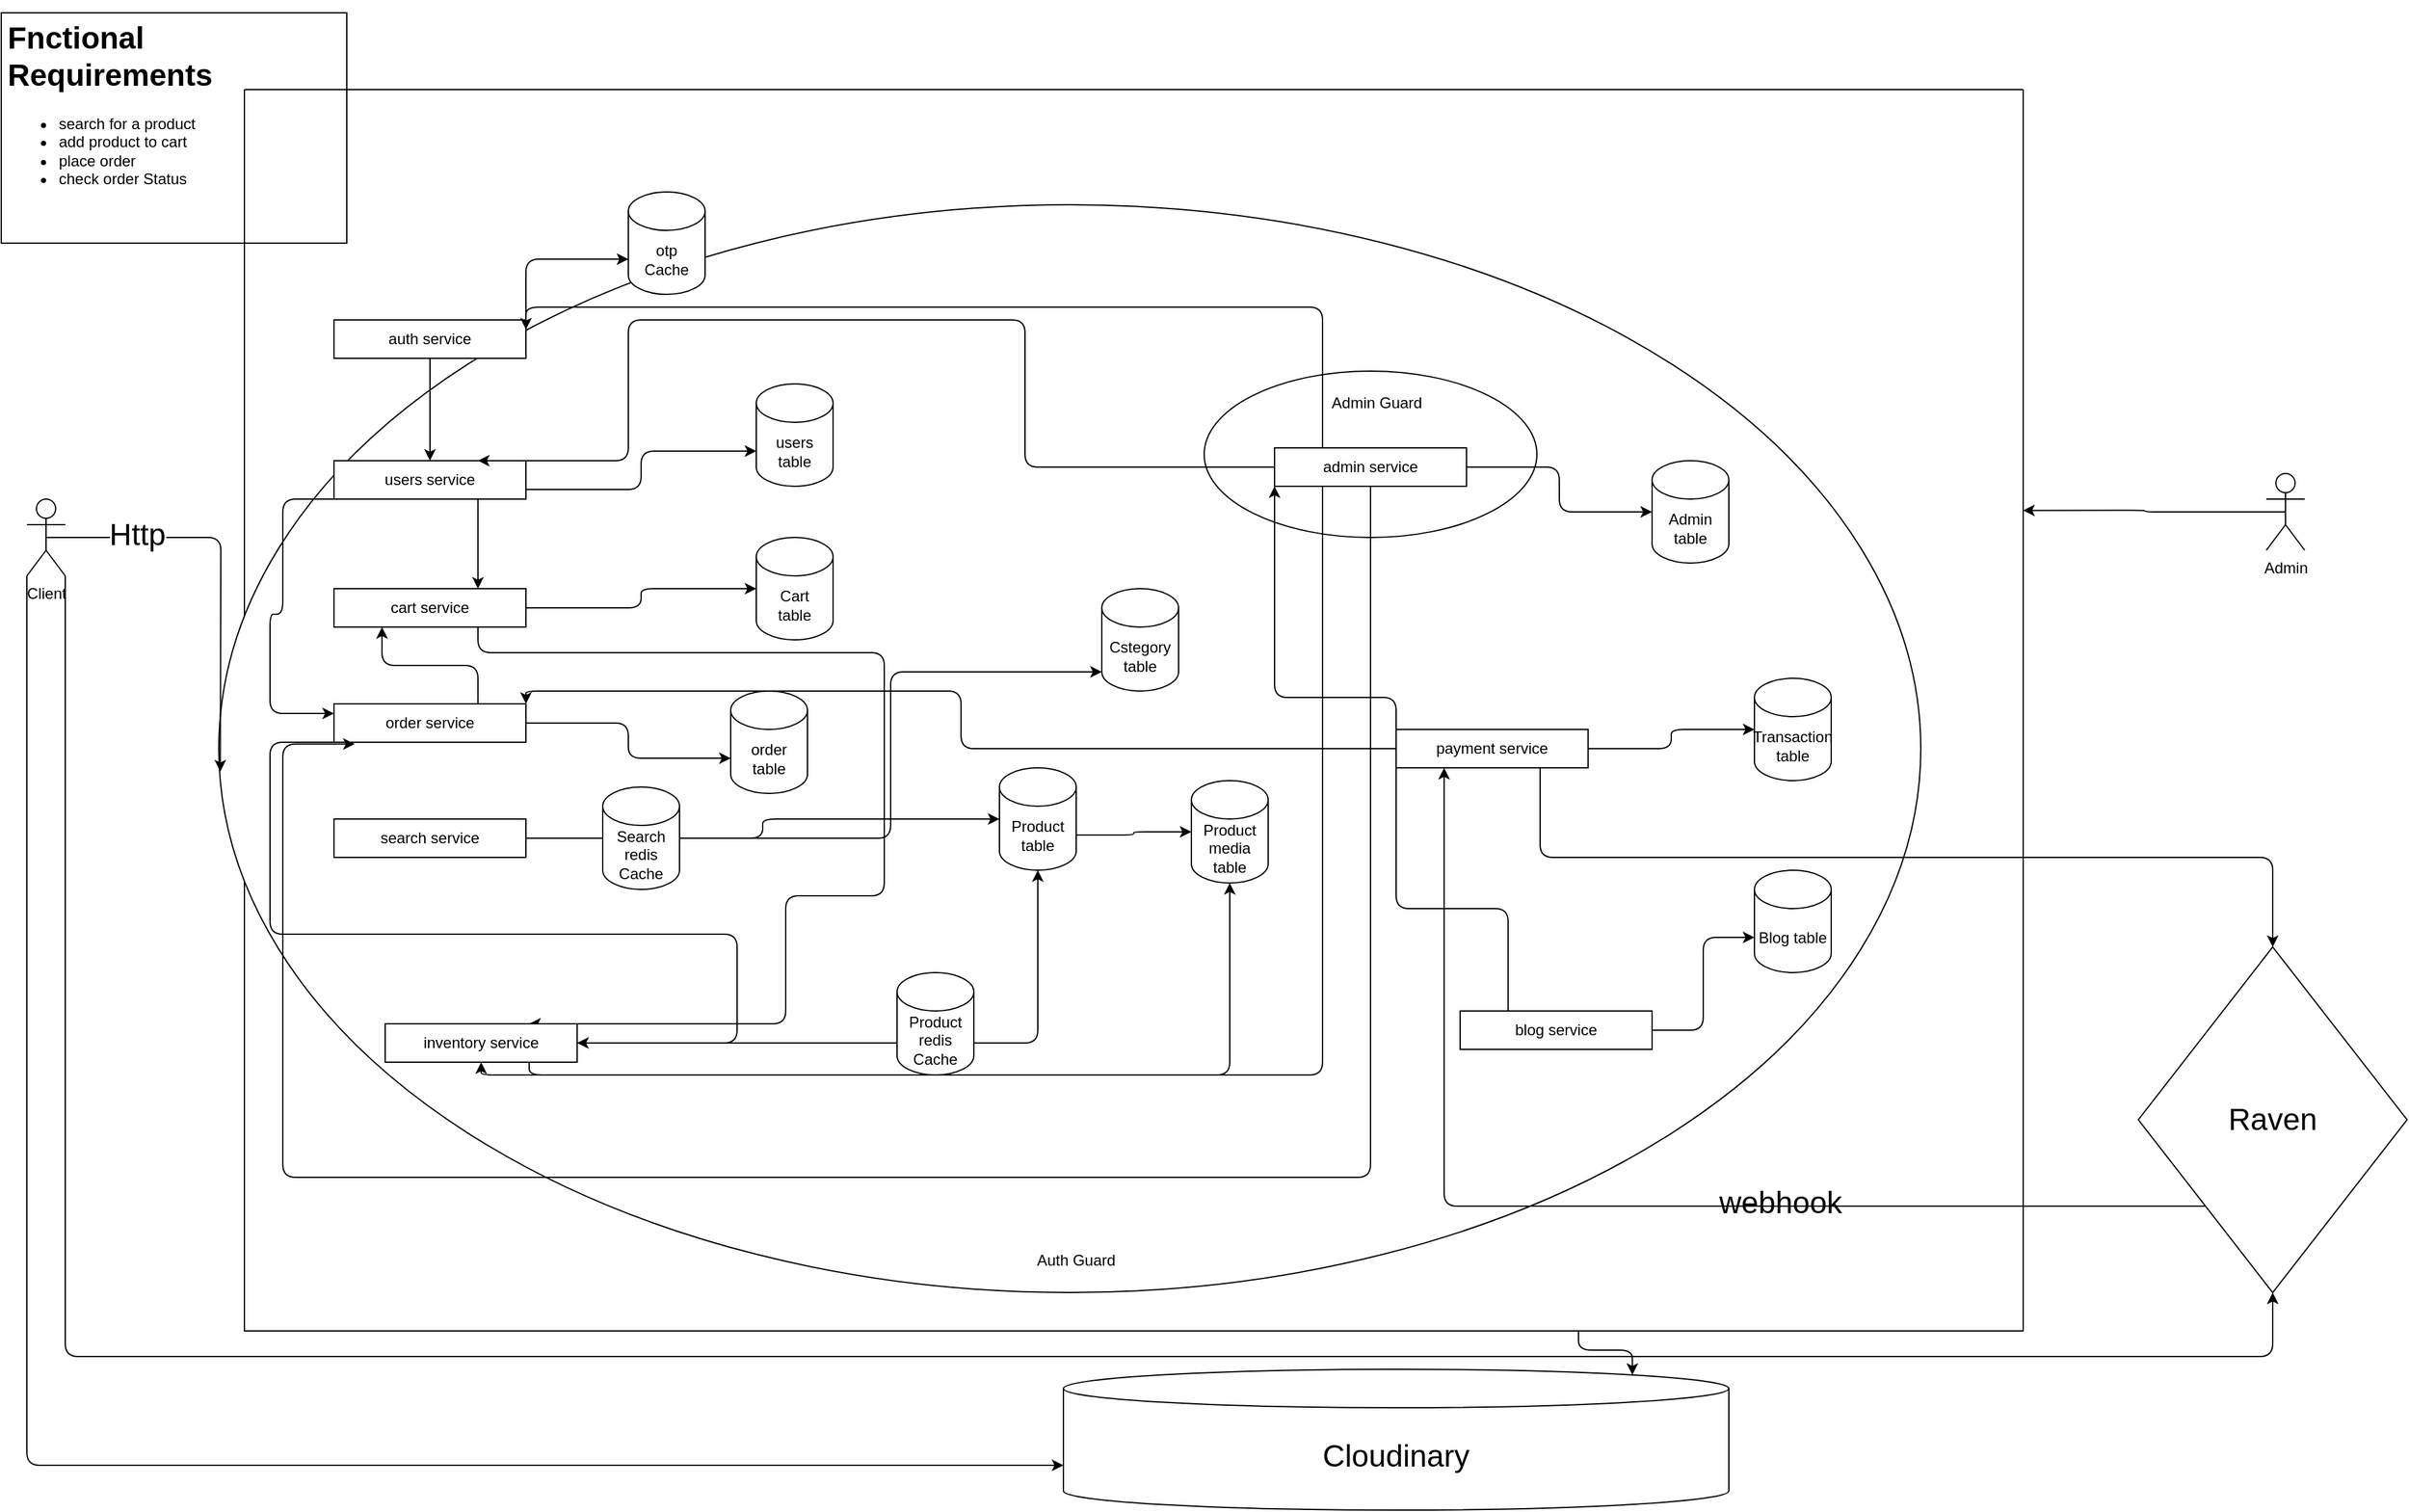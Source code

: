 <mxfile>
    <diagram id="zDhE4Xe6fjtE2XTX3_XT" name="SERVER-ARCHITECTURE">
        <mxGraphModel dx="354" dy="820" grid="1" gridSize="10" guides="1" tooltips="1" connect="1" arrows="1" fold="1" page="1" pageScale="1" pageWidth="1920" pageHeight="1200" math="0" shadow="0">
            <root>
                <mxCell id="0"/>
                <mxCell id="1" parent="0"/>
                <mxCell id="2NaOHyG4xaPGturMcbHV-3" style="edgeStyle=orthogonalEdgeStyle;html=1;exitX=0.75;exitY=1;exitDx=0;exitDy=0;entryX=0.855;entryY=0;entryDx=0;entryDy=4.35;entryPerimeter=0;fontSize=24;" parent="1" source="n5Z6GCW2si426lApyZtX-14" target="2NaOHyG4xaPGturMcbHV-1" edge="1">
                    <mxGeometry relative="1" as="geometry"/>
                </mxCell>
                <mxCell id="n5Z6GCW2si426lApyZtX-14" value="" style="swimlane;startSize=0;strokeColor=default;strokeWidth=1;" parent="1" vertex="1">
                    <mxGeometry x="200" y="70" width="1390" height="970" as="geometry"/>
                </mxCell>
                <mxCell id="n5Z6GCW2si426lApyZtX-13" value="" style="ellipse;whiteSpace=wrap;html=1;strokeColor=default;strokeWidth=1;" parent="n5Z6GCW2si426lApyZtX-14" vertex="1">
                    <mxGeometry x="-20" y="90" width="1330" height="850" as="geometry"/>
                </mxCell>
                <mxCell id="n5Z6GCW2si426lApyZtX-21" value="" style="group" parent="n5Z6GCW2si426lApyZtX-14" vertex="1" connectable="0">
                    <mxGeometry x="750" y="220" width="260" height="130" as="geometry"/>
                </mxCell>
                <mxCell id="n5Z6GCW2si426lApyZtX-12" value="" style="ellipse;whiteSpace=wrap;html=1;strokeColor=default;strokeWidth=1;" parent="n5Z6GCW2si426lApyZtX-21" vertex="1">
                    <mxGeometry width="260" height="130" as="geometry"/>
                </mxCell>
                <mxCell id="n5Z6GCW2si426lApyZtX-15" value="admin service" style="rounded=0;whiteSpace=wrap;html=1;strokeColor=default;strokeWidth=1;" parent="n5Z6GCW2si426lApyZtX-21" vertex="1">
                    <mxGeometry x="55" y="60" width="150" height="30" as="geometry"/>
                </mxCell>
                <mxCell id="n5Z6GCW2si426lApyZtX-18" value="Admin Guard" style="text;html=1;strokeColor=none;fillColor=none;align=center;verticalAlign=middle;whiteSpace=wrap;rounded=0;strokeWidth=1;" parent="n5Z6GCW2si426lApyZtX-21" vertex="1">
                    <mxGeometry x="90" y="10" width="90" height="30" as="geometry"/>
                </mxCell>
                <mxCell id="n5Z6GCW2si426lApyZtX-23" value="Auth Guard" style="text;html=1;strokeColor=none;fillColor=none;align=center;verticalAlign=middle;whiteSpace=wrap;rounded=0;strokeWidth=1;" parent="n5Z6GCW2si426lApyZtX-14" vertex="1">
                    <mxGeometry x="430" y="900" width="440" height="30" as="geometry"/>
                </mxCell>
                <mxCell id="n5Z6GCW2si426lApyZtX-25" value="Admin table" style="shape=cylinder3;whiteSpace=wrap;html=1;boundedLbl=1;backgroundOutline=1;size=15;strokeColor=default;strokeWidth=1;" parent="n5Z6GCW2si426lApyZtX-14" vertex="1">
                    <mxGeometry x="1100" y="290" width="60" height="80" as="geometry"/>
                </mxCell>
                <mxCell id="2NaOHyG4xaPGturMcbHV-4" style="edgeStyle=orthogonalEdgeStyle;html=1;exitX=1;exitY=0.5;exitDx=0;exitDy=0;entryX=0;entryY=0.5;entryDx=0;entryDy=0;entryPerimeter=0;fontSize=24;" parent="n5Z6GCW2si426lApyZtX-14" source="n5Z6GCW2si426lApyZtX-15" target="n5Z6GCW2si426lApyZtX-25" edge="1">
                    <mxGeometry relative="1" as="geometry"/>
                </mxCell>
                <mxCell id="2NaOHyG4xaPGturMcbHV-8" style="edgeStyle=orthogonalEdgeStyle;html=1;exitX=1;exitY=0.5;exitDx=0;exitDy=0;fontSize=24;" parent="n5Z6GCW2si426lApyZtX-14" source="2NaOHyG4xaPGturMcbHV-5" target="2NaOHyG4xaPGturMcbHV-7" edge="1">
                    <mxGeometry relative="1" as="geometry"/>
                </mxCell>
                <mxCell id="2NaOHyG4xaPGturMcbHV-5" value="payment service" style="rounded=0;whiteSpace=wrap;html=1;strokeColor=default;strokeWidth=1;" parent="n5Z6GCW2si426lApyZtX-14" vertex="1">
                    <mxGeometry x="900" y="500" width="150" height="30" as="geometry"/>
                </mxCell>
                <mxCell id="2NaOHyG4xaPGturMcbHV-7" value="Transaction table" style="shape=cylinder3;whiteSpace=wrap;html=1;boundedLbl=1;backgroundOutline=1;size=15;strokeColor=default;strokeWidth=1;" parent="n5Z6GCW2si426lApyZtX-14" vertex="1">
                    <mxGeometry x="1180" y="460" width="60" height="80" as="geometry"/>
                </mxCell>
                <mxCell id="2NaOHyG4xaPGturMcbHV-13" value="webhook" style="text;html=1;align=center;verticalAlign=middle;resizable=0;points=[];autosize=1;strokeColor=none;fillColor=none;fontSize=24;strokeWidth=1;" parent="n5Z6GCW2si426lApyZtX-14" vertex="1">
                    <mxGeometry x="1140" y="850" width="120" height="40" as="geometry"/>
                </mxCell>
                <mxCell id="tB8Hmze4Lxqi82XClHvX-1" value="Product media table" style="shape=cylinder3;whiteSpace=wrap;html=1;boundedLbl=1;backgroundOutline=1;size=15;strokeColor=default;strokeWidth=1;" parent="n5Z6GCW2si426lApyZtX-14" vertex="1">
                    <mxGeometry x="740" y="540" width="60" height="80" as="geometry"/>
                </mxCell>
                <mxCell id="N7rUhKqNl-zuRs4ZJlps-4" style="edgeStyle=orthogonalEdgeStyle;html=1;exitX=1;exitY=0.5;exitDx=0;exitDy=0;entryX=0;entryY=0;entryDx=0;entryDy=52.5;entryPerimeter=0;fontSize=24;" parent="n5Z6GCW2si426lApyZtX-14" source="N7rUhKqNl-zuRs4ZJlps-1" target="N7rUhKqNl-zuRs4ZJlps-3" edge="1">
                    <mxGeometry relative="1" as="geometry"/>
                </mxCell>
                <mxCell id="N7rUhKqNl-zuRs4ZJlps-5" style="edgeStyle=orthogonalEdgeStyle;html=1;exitX=0.25;exitY=0;exitDx=0;exitDy=0;entryX=0;entryY=1;entryDx=0;entryDy=0;fontSize=24;" parent="n5Z6GCW2si426lApyZtX-14" source="N7rUhKqNl-zuRs4ZJlps-1" target="n5Z6GCW2si426lApyZtX-15" edge="1">
                    <mxGeometry relative="1" as="geometry">
                        <Array as="points">
                            <mxPoint x="900" y="640"/>
                            <mxPoint x="900" y="475"/>
                            <mxPoint x="805" y="475"/>
                        </Array>
                    </mxGeometry>
                </mxCell>
                <mxCell id="N7rUhKqNl-zuRs4ZJlps-1" value="blog service" style="rounded=0;whiteSpace=wrap;html=1;strokeColor=default;strokeWidth=1;" parent="n5Z6GCW2si426lApyZtX-14" vertex="1">
                    <mxGeometry x="950" y="720" width="150" height="30" as="geometry"/>
                </mxCell>
                <mxCell id="N7rUhKqNl-zuRs4ZJlps-3" value="Blog table" style="shape=cylinder3;whiteSpace=wrap;html=1;boundedLbl=1;backgroundOutline=1;size=15;strokeColor=default;strokeWidth=1;" parent="n5Z6GCW2si426lApyZtX-14" vertex="1">
                    <mxGeometry x="1180" y="610" width="60" height="80" as="geometry"/>
                </mxCell>
                <mxCell id="MTuYySaoUUEbI9uCBDCs-11" value="&lt;h1&gt;Fnctional Requirements&lt;/h1&gt;&lt;div&gt;&lt;ul&gt;&lt;li&gt;search for a product&lt;/li&gt;&lt;li&gt;add product to cart&lt;/li&gt;&lt;li&gt;place order&lt;/li&gt;&lt;li&gt;check order Status&lt;/li&gt;&lt;/ul&gt;&lt;/div&gt;" style="text;html=1;strokeColor=default;fillColor=none;spacing=5;spacingTop=-20;whiteSpace=wrap;overflow=hidden;rounded=0;strokeWidth=1;" parent="1" vertex="1">
                    <mxGeometry x="10" y="10" width="270" height="180" as="geometry"/>
                </mxCell>
                <mxCell id="XB7kCRzpM94ZgFK-Kja2-6" style="edgeStyle=orthogonalEdgeStyle;html=1;exitX=1;exitY=0.75;exitDx=0;exitDy=0;entryX=0;entryY=0;entryDx=0;entryDy=52.5;entryPerimeter=0;" parent="1" source="XB7kCRzpM94ZgFK-Kja2-2" target="XB7kCRzpM94ZgFK-Kja2-5" edge="1">
                    <mxGeometry relative="1" as="geometry"/>
                </mxCell>
                <mxCell id="n5Z6GCW2si426lApyZtX-9" style="edgeStyle=orthogonalEdgeStyle;html=1;exitX=0.75;exitY=1;exitDx=0;exitDy=0;entryX=0.75;entryY=0;entryDx=0;entryDy=0;" parent="1" source="XB7kCRzpM94ZgFK-Kja2-2" target="XB7kCRzpM94ZgFK-Kja2-7" edge="1">
                    <mxGeometry relative="1" as="geometry"/>
                </mxCell>
                <mxCell id="n5Z6GCW2si426lApyZtX-11" style="edgeStyle=orthogonalEdgeStyle;html=1;exitX=0;exitY=1;exitDx=0;exitDy=0;entryX=0;entryY=0.25;entryDx=0;entryDy=0;" parent="1" source="XB7kCRzpM94ZgFK-Kja2-2" target="XB7kCRzpM94ZgFK-Kja2-8" edge="1">
                    <mxGeometry relative="1" as="geometry">
                        <Array as="points">
                            <mxPoint x="230" y="390"/>
                            <mxPoint x="230" y="480"/>
                            <mxPoint x="220" y="480"/>
                            <mxPoint x="220" y="557"/>
                        </Array>
                    </mxGeometry>
                </mxCell>
                <mxCell id="XB7kCRzpM94ZgFK-Kja2-2" value="users service" style="rounded=0;whiteSpace=wrap;html=1;strokeColor=default;strokeWidth=1;" parent="1" vertex="1">
                    <mxGeometry x="270" y="360" width="150" height="30" as="geometry"/>
                </mxCell>
                <mxCell id="XB7kCRzpM94ZgFK-Kja2-5" value="users table" style="shape=cylinder3;whiteSpace=wrap;html=1;boundedLbl=1;backgroundOutline=1;size=15;strokeColor=default;strokeWidth=1;" parent="1" vertex="1">
                    <mxGeometry x="600" y="300" width="60" height="80" as="geometry"/>
                </mxCell>
                <mxCell id="XB7kCRzpM94ZgFK-Kja2-14" style="edgeStyle=orthogonalEdgeStyle;html=1;exitX=1;exitY=0.5;exitDx=0;exitDy=0;entryX=0;entryY=0.5;entryDx=0;entryDy=0;entryPerimeter=0;" parent="1" source="XB7kCRzpM94ZgFK-Kja2-7" target="XB7kCRzpM94ZgFK-Kja2-11" edge="1">
                    <mxGeometry relative="1" as="geometry"/>
                </mxCell>
                <mxCell id="XB7kCRzpM94ZgFK-Kja2-16" style="edgeStyle=orthogonalEdgeStyle;html=1;exitX=0.75;exitY=1;exitDx=0;exitDy=0;entryX=0.75;entryY=0;entryDx=0;entryDy=0;" parent="1" source="XB7kCRzpM94ZgFK-Kja2-7" target="XB7kCRzpM94ZgFK-Kja2-9" edge="1">
                    <mxGeometry relative="1" as="geometry">
                        <Array as="points">
                            <mxPoint x="383" y="510"/>
                            <mxPoint x="700" y="510"/>
                            <mxPoint x="700" y="700"/>
                            <mxPoint x="623" y="700"/>
                        </Array>
                    </mxGeometry>
                </mxCell>
                <mxCell id="XB7kCRzpM94ZgFK-Kja2-7" value="cart service" style="rounded=0;whiteSpace=wrap;html=1;strokeColor=default;strokeWidth=1;" parent="1" vertex="1">
                    <mxGeometry x="270" y="460" width="150" height="30" as="geometry"/>
                </mxCell>
                <mxCell id="XB7kCRzpM94ZgFK-Kja2-15" style="edgeStyle=orthogonalEdgeStyle;html=1;exitX=1;exitY=0.5;exitDx=0;exitDy=0;entryX=0;entryY=0;entryDx=0;entryDy=52.5;entryPerimeter=0;" parent="1" source="XB7kCRzpM94ZgFK-Kja2-8" target="XB7kCRzpM94ZgFK-Kja2-12" edge="1">
                    <mxGeometry relative="1" as="geometry"/>
                </mxCell>
                <mxCell id="uWovyJY46RlEmJugSQSJ-3" style="edgeStyle=orthogonalEdgeStyle;html=1;exitX=1;exitY=1;exitDx=0;exitDy=0;" parent="1" source="XB7kCRzpM94ZgFK-Kja2-8" target="XB7kCRzpM94ZgFK-Kja2-9" edge="1">
                    <mxGeometry relative="1" as="geometry">
                        <Array as="points">
                            <mxPoint x="220" y="580"/>
                            <mxPoint x="220" y="730"/>
                            <mxPoint x="585" y="730"/>
                        </Array>
                    </mxGeometry>
                </mxCell>
                <mxCell id="n5Z6GCW2si426lApyZtX-10" style="edgeStyle=orthogonalEdgeStyle;html=1;exitX=0.75;exitY=0;exitDx=0;exitDy=0;entryX=0.25;entryY=1;entryDx=0;entryDy=0;" parent="1" source="XB7kCRzpM94ZgFK-Kja2-8" target="XB7kCRzpM94ZgFK-Kja2-7" edge="1">
                    <mxGeometry relative="1" as="geometry"/>
                </mxCell>
                <mxCell id="XB7kCRzpM94ZgFK-Kja2-8" value="order service" style="rounded=0;whiteSpace=wrap;html=1;strokeColor=default;strokeWidth=1;" parent="1" vertex="1">
                    <mxGeometry x="270" y="550" width="150" height="30" as="geometry"/>
                </mxCell>
                <mxCell id="XB7kCRzpM94ZgFK-Kja2-19" style="edgeStyle=orthogonalEdgeStyle;html=1;exitX=1;exitY=0.5;exitDx=0;exitDy=0;entryX=0.5;entryY=1;entryDx=0;entryDy=0;entryPerimeter=0;" parent="1" source="XB7kCRzpM94ZgFK-Kja2-9" target="XB7kCRzpM94ZgFK-Kja2-17" edge="1">
                    <mxGeometry relative="1" as="geometry"/>
                </mxCell>
                <mxCell id="tB8Hmze4Lxqi82XClHvX-4" style="edgeStyle=orthogonalEdgeStyle;html=1;exitX=0.75;exitY=1;exitDx=0;exitDy=0;fontSize=24;" parent="1" source="XB7kCRzpM94ZgFK-Kja2-9" target="tB8Hmze4Lxqi82XClHvX-1" edge="1">
                    <mxGeometry relative="1" as="geometry"/>
                </mxCell>
                <mxCell id="XB7kCRzpM94ZgFK-Kja2-9" value="inventory service" style="rounded=0;whiteSpace=wrap;html=1;strokeColor=default;strokeWidth=1;" parent="1" vertex="1">
                    <mxGeometry x="310" y="800" width="150" height="30" as="geometry"/>
                </mxCell>
                <mxCell id="XB7kCRzpM94ZgFK-Kja2-18" style="edgeStyle=orthogonalEdgeStyle;html=1;exitX=1;exitY=0.5;exitDx=0;exitDy=0;entryX=0;entryY=0.5;entryDx=0;entryDy=0;entryPerimeter=0;" parent="1" source="XB7kCRzpM94ZgFK-Kja2-10" target="XB7kCRzpM94ZgFK-Kja2-17" edge="1">
                    <mxGeometry relative="1" as="geometry"/>
                </mxCell>
                <mxCell id="XB7kCRzpM94ZgFK-Kja2-10" value="search service" style="rounded=0;whiteSpace=wrap;html=1;strokeColor=default;strokeWidth=1;" parent="1" vertex="1">
                    <mxGeometry x="270" y="640" width="150" height="30" as="geometry"/>
                </mxCell>
                <mxCell id="XB7kCRzpM94ZgFK-Kja2-11" value="Cart &lt;br&gt;table" style="shape=cylinder3;whiteSpace=wrap;html=1;boundedLbl=1;backgroundOutline=1;size=15;strokeColor=default;strokeWidth=1;" parent="1" vertex="1">
                    <mxGeometry x="600" y="420" width="60" height="80" as="geometry"/>
                </mxCell>
                <mxCell id="XB7kCRzpM94ZgFK-Kja2-12" value="order &lt;br&gt;table" style="shape=cylinder3;whiteSpace=wrap;html=1;boundedLbl=1;backgroundOutline=1;size=15;strokeColor=default;strokeWidth=1;" parent="1" vertex="1">
                    <mxGeometry x="580" y="540" width="60" height="80" as="geometry"/>
                </mxCell>
                <mxCell id="tB8Hmze4Lxqi82XClHvX-3" style="edgeStyle=orthogonalEdgeStyle;html=1;exitX=1;exitY=0;exitDx=0;exitDy=52.5;exitPerimeter=0;fontSize=24;" parent="1" source="XB7kCRzpM94ZgFK-Kja2-17" target="tB8Hmze4Lxqi82XClHvX-1" edge="1">
                    <mxGeometry relative="1" as="geometry"/>
                </mxCell>
                <mxCell id="XB7kCRzpM94ZgFK-Kja2-17" value="Product table" style="shape=cylinder3;whiteSpace=wrap;html=1;boundedLbl=1;backgroundOutline=1;size=15;strokeColor=default;strokeWidth=1;" parent="1" vertex="1">
                    <mxGeometry x="790" y="600" width="60" height="80" as="geometry"/>
                </mxCell>
                <mxCell id="XB7kCRzpM94ZgFK-Kja2-20" value="Product redis Cache" style="shape=cylinder3;whiteSpace=wrap;html=1;boundedLbl=1;backgroundOutline=1;size=15;strokeColor=default;strokeWidth=1;" parent="1" vertex="1">
                    <mxGeometry x="710" y="760" width="60" height="80" as="geometry"/>
                </mxCell>
                <mxCell id="XB7kCRzpM94ZgFK-Kja2-22" style="edgeStyle=orthogonalEdgeStyle;html=1;exitX=0.5;exitY=1;exitDx=0;exitDy=0;entryX=0.5;entryY=0;entryDx=0;entryDy=0;" parent="1" source="XB7kCRzpM94ZgFK-Kja2-21" target="XB7kCRzpM94ZgFK-Kja2-2" edge="1">
                    <mxGeometry relative="1" as="geometry"/>
                </mxCell>
                <mxCell id="uWovyJY46RlEmJugSQSJ-5" style="edgeStyle=orthogonalEdgeStyle;html=1;exitX=1;exitY=0;exitDx=0;exitDy=0;entryX=0;entryY=0;entryDx=0;entryDy=52.5;entryPerimeter=0;" parent="1" source="XB7kCRzpM94ZgFK-Kja2-21" target="uWovyJY46RlEmJugSQSJ-4" edge="1">
                    <mxGeometry relative="1" as="geometry"/>
                </mxCell>
                <mxCell id="XB7kCRzpM94ZgFK-Kja2-21" value="auth service" style="rounded=0;whiteSpace=wrap;html=1;strokeColor=default;strokeWidth=1;" parent="1" vertex="1">
                    <mxGeometry x="270" y="250" width="150" height="30" as="geometry"/>
                </mxCell>
                <mxCell id="n5Z6GCW2si426lApyZtX-8" style="edgeStyle=orthogonalEdgeStyle;html=1;exitX=1;exitY=0.5;exitDx=0;exitDy=0;exitPerimeter=0;entryX=0;entryY=1;entryDx=0;entryDy=-15;entryPerimeter=0;" parent="1" source="mVeNfJGXjzSZOwDNEuAf-1" target="n5Z6GCW2si426lApyZtX-3" edge="1">
                    <mxGeometry relative="1" as="geometry"/>
                </mxCell>
                <mxCell id="mVeNfJGXjzSZOwDNEuAf-1" value="Search redis Cache" style="shape=cylinder3;whiteSpace=wrap;html=1;boundedLbl=1;backgroundOutline=1;size=15;strokeColor=default;strokeWidth=1;" parent="1" vertex="1">
                    <mxGeometry x="480" y="615" width="60" height="80" as="geometry"/>
                </mxCell>
                <mxCell id="n5Z6GCW2si426lApyZtX-2" style="edgeStyle=orthogonalEdgeStyle;html=1;exitX=0.5;exitY=0.5;exitDx=0;exitDy=0;exitPerimeter=0;entryX=0.001;entryY=0.406;entryDx=0;entryDy=0;entryPerimeter=0;" parent="1" source="uWovyJY46RlEmJugSQSJ-1" edge="1">
                    <mxGeometry relative="1" as="geometry">
                        <mxPoint x="181.14" y="602.84" as="targetPoint"/>
                    </mxGeometry>
                </mxCell>
                <mxCell id="2NaOHyG4xaPGturMcbHV-15" value="Http" style="edgeLabel;html=1;align=center;verticalAlign=middle;resizable=0;points=[];fontSize=24;" parent="n5Z6GCW2si426lApyZtX-2" vertex="1" connectable="0">
                    <mxGeometry x="-0.563" y="2" relative="1" as="geometry">
                        <mxPoint x="1" as="offset"/>
                    </mxGeometry>
                </mxCell>
                <mxCell id="2NaOHyG4xaPGturMcbHV-2" style="edgeStyle=orthogonalEdgeStyle;html=1;exitX=0;exitY=1;exitDx=0;exitDy=0;exitPerimeter=0;entryX=0;entryY=0;entryDx=0;entryDy=75;entryPerimeter=0;fontSize=24;" parent="1" source="uWovyJY46RlEmJugSQSJ-1" target="2NaOHyG4xaPGturMcbHV-1" edge="1">
                    <mxGeometry relative="1" as="geometry"/>
                </mxCell>
                <mxCell id="2NaOHyG4xaPGturMcbHV-14" style="edgeStyle=orthogonalEdgeStyle;html=1;exitX=1;exitY=1;exitDx=0;exitDy=0;exitPerimeter=0;entryX=0.5;entryY=1;entryDx=0;entryDy=0;fontSize=24;" parent="1" source="uWovyJY46RlEmJugSQSJ-1" target="2NaOHyG4xaPGturMcbHV-10" edge="1">
                    <mxGeometry relative="1" as="geometry">
                        <Array as="points">
                            <mxPoint x="60" y="1060"/>
                            <mxPoint x="1785" y="1060"/>
                        </Array>
                    </mxGeometry>
                </mxCell>
                <mxCell id="uWovyJY46RlEmJugSQSJ-1" value="Client" style="shape=umlActor;verticalLabelPosition=bottom;verticalAlign=top;html=1;outlineConnect=0;strokeColor=default;strokeWidth=1;" parent="1" vertex="1">
                    <mxGeometry x="30" y="390" width="30" height="60" as="geometry"/>
                </mxCell>
                <mxCell id="uWovyJY46RlEmJugSQSJ-4" value="otp &lt;br&gt;Cache" style="shape=cylinder3;whiteSpace=wrap;html=1;boundedLbl=1;backgroundOutline=1;size=15;strokeColor=default;strokeWidth=1;" parent="1" vertex="1">
                    <mxGeometry x="500" y="150" width="60" height="80" as="geometry"/>
                </mxCell>
                <mxCell id="n5Z6GCW2si426lApyZtX-3" value="Cstegory table" style="shape=cylinder3;whiteSpace=wrap;html=1;boundedLbl=1;backgroundOutline=1;size=15;strokeColor=default;strokeWidth=1;" parent="1" vertex="1">
                    <mxGeometry x="870" y="460" width="60" height="80" as="geometry"/>
                </mxCell>
                <mxCell id="n5Z6GCW2si426lApyZtX-16" style="edgeStyle=orthogonalEdgeStyle;html=1;exitX=0;exitY=0.5;exitDx=0;exitDy=0;entryX=0.75;entryY=0;entryDx=0;entryDy=0;" parent="1" source="n5Z6GCW2si426lApyZtX-15" target="XB7kCRzpM94ZgFK-Kja2-2" edge="1">
                    <mxGeometry relative="1" as="geometry">
                        <Array as="points">
                            <mxPoint x="810" y="365"/>
                            <mxPoint x="810" y="250"/>
                            <mxPoint x="500" y="250"/>
                            <mxPoint x="500" y="360"/>
                        </Array>
                    </mxGeometry>
                </mxCell>
                <mxCell id="n5Z6GCW2si426lApyZtX-17" style="edgeStyle=orthogonalEdgeStyle;html=1;exitX=0.25;exitY=1;exitDx=0;exitDy=0;entryX=0.5;entryY=1;entryDx=0;entryDy=0;" parent="1" source="n5Z6GCW2si426lApyZtX-15" target="XB7kCRzpM94ZgFK-Kja2-9" edge="1">
                    <mxGeometry relative="1" as="geometry"/>
                </mxCell>
                <mxCell id="n5Z6GCW2si426lApyZtX-20" style="edgeStyle=orthogonalEdgeStyle;html=1;exitX=0.5;exitY=0.5;exitDx=0;exitDy=0;exitPerimeter=0;entryX=1;entryY=0.339;entryDx=0;entryDy=0;entryPerimeter=0;" parent="1" source="n5Z6GCW2si426lApyZtX-19" target="n5Z6GCW2si426lApyZtX-14" edge="1">
                    <mxGeometry relative="1" as="geometry"/>
                </mxCell>
                <mxCell id="n5Z6GCW2si426lApyZtX-19" value="Admin" style="shape=umlActor;verticalLabelPosition=bottom;verticalAlign=top;html=1;outlineConnect=0;strokeColor=default;strokeWidth=1;" parent="1" vertex="1">
                    <mxGeometry x="1780" y="370" width="30" height="60" as="geometry"/>
                </mxCell>
                <mxCell id="n5Z6GCW2si426lApyZtX-22" style="edgeStyle=orthogonalEdgeStyle;html=1;exitX=0.25;exitY=0;exitDx=0;exitDy=0;entryX=1;entryY=0.25;entryDx=0;entryDy=0;" parent="1" source="n5Z6GCW2si426lApyZtX-15" target="XB7kCRzpM94ZgFK-Kja2-21" edge="1">
                    <mxGeometry relative="1" as="geometry">
                        <Array as="points">
                            <mxPoint x="1043" y="240"/>
                            <mxPoint x="420" y="240"/>
                        </Array>
                    </mxGeometry>
                </mxCell>
                <mxCell id="n5Z6GCW2si426lApyZtX-28" style="edgeStyle=orthogonalEdgeStyle;html=1;exitX=0.5;exitY=1;exitDx=0;exitDy=0;entryX=0.108;entryY=1.046;entryDx=0;entryDy=0;entryPerimeter=0;" parent="1" source="n5Z6GCW2si426lApyZtX-15" target="XB7kCRzpM94ZgFK-Kja2-8" edge="1">
                    <mxGeometry relative="1" as="geometry">
                        <Array as="points">
                            <mxPoint x="1080" y="920"/>
                            <mxPoint x="230" y="920"/>
                            <mxPoint x="230" y="581"/>
                        </Array>
                    </mxGeometry>
                </mxCell>
                <mxCell id="2NaOHyG4xaPGturMcbHV-1" value="&lt;font style=&quot;font-size: 24px;&quot;&gt;Cloudinary&lt;/font&gt;" style="shape=cylinder3;whiteSpace=wrap;html=1;boundedLbl=1;backgroundOutline=1;size=15;strokeColor=default;strokeWidth=1;" parent="1" vertex="1">
                    <mxGeometry x="840" y="1070" width="520" height="110" as="geometry"/>
                </mxCell>
                <mxCell id="2NaOHyG4xaPGturMcbHV-9" style="edgeStyle=orthogonalEdgeStyle;html=1;exitX=0;exitY=0.5;exitDx=0;exitDy=0;entryX=1;entryY=0;entryDx=0;entryDy=0;fontSize=24;" parent="1" source="2NaOHyG4xaPGturMcbHV-5" target="XB7kCRzpM94ZgFK-Kja2-8" edge="1">
                    <mxGeometry relative="1" as="geometry"/>
                </mxCell>
                <mxCell id="2NaOHyG4xaPGturMcbHV-12" style="edgeStyle=orthogonalEdgeStyle;html=1;exitX=0;exitY=1;exitDx=0;exitDy=0;entryX=0.25;entryY=1;entryDx=0;entryDy=0;fontSize=24;" parent="1" source="2NaOHyG4xaPGturMcbHV-10" target="2NaOHyG4xaPGturMcbHV-5" edge="1">
                    <mxGeometry relative="1" as="geometry"/>
                </mxCell>
                <mxCell id="2NaOHyG4xaPGturMcbHV-10" value="Raven" style="rhombus;whiteSpace=wrap;html=1;strokeColor=default;strokeWidth=1;fontSize=24;" parent="1" vertex="1">
                    <mxGeometry x="1680" y="740" width="210" height="270" as="geometry"/>
                </mxCell>
                <mxCell id="2NaOHyG4xaPGturMcbHV-11" style="edgeStyle=orthogonalEdgeStyle;html=1;exitX=0.75;exitY=1;exitDx=0;exitDy=0;fontSize=24;" parent="1" source="2NaOHyG4xaPGturMcbHV-5" target="2NaOHyG4xaPGturMcbHV-10" edge="1">
                    <mxGeometry relative="1" as="geometry"/>
                </mxCell>
            </root>
        </mxGraphModel>
    </diagram>
    <diagram id="uC-H8Rz72wUWe5CttWwT" name="DB-ARCHITECTURE">
        <mxGraphModel dx="416" dy="965" grid="1" gridSize="10" guides="1" tooltips="1" connect="1" arrows="1" fold="1" page="1" pageScale="1" pageWidth="1600" pageHeight="900" math="0" shadow="0">
            <root>
                <mxCell id="0"/>
                <mxCell id="1" parent="0"/>
                <mxCell id="Oh2e18s1E1wJBl-dXE2C-79" style="edgeStyle=none;html=1;exitX=1;exitY=0.5;exitDx=0;exitDy=0;entryX=0.077;entryY=1.1;entryDx=0;entryDy=0;entryPerimeter=0;startArrow=blockThin;startFill=1;" parent="1" source="6" target="Oh2e18s1E1wJBl-dXE2C-69" edge="1">
                    <mxGeometry relative="1" as="geometry"/>
                </mxCell>
                <mxCell id="6" value="Customer" style="swimlane;whiteSpace=wrap;html=1;" parent="1" vertex="1">
                    <mxGeometry x="40" y="20" width="220" height="280" as="geometry"/>
                </mxCell>
                <mxCell id="8" value="password" style="text;html=1;align=center;verticalAlign=middle;resizable=0;points=[];autosize=1;strokeColor=none;fillColor=none;" parent="6" vertex="1">
                    <mxGeometry x="13" y="82" width="70" height="30" as="geometry"/>
                </mxCell>
                <mxCell id="7" value="email" style="text;html=1;align=center;verticalAlign=middle;resizable=0;points=[];autosize=1;strokeColor=none;fillColor=none;" parent="6" vertex="1">
                    <mxGeometry x="12" y="45" width="50" height="30" as="geometry"/>
                </mxCell>
                <mxCell id="xi6H6-T2mlmUW2kWonAm-69" value="phoneNumber" style="text;html=1;align=center;verticalAlign=middle;resizable=0;points=[];autosize=1;strokeColor=none;fillColor=none;" parent="6" vertex="1">
                    <mxGeometry x="130" y="40" width="100" height="30" as="geometry"/>
                </mxCell>
                <mxCell id="9" value="firstName" style="text;html=1;align=center;verticalAlign=middle;resizable=0;points=[];autosize=1;strokeColor=none;fillColor=none;" parent="1" vertex="1">
                    <mxGeometry x="51" y="130" width="70" height="30" as="geometry"/>
                </mxCell>
                <mxCell id="10" value="lastName" style="text;html=1;align=center;verticalAlign=middle;resizable=0;points=[];autosize=1;strokeColor=none;fillColor=none;" parent="1" vertex="1">
                    <mxGeometry x="50" y="166" width="70" height="30" as="geometry"/>
                </mxCell>
                <mxCell id="11" value="orders" style="text;html=1;align=center;verticalAlign=middle;resizable=0;points=[];autosize=1;strokeColor=none;fillColor=none;" parent="1" vertex="1">
                    <mxGeometry x="48" y="198" width="60" height="30" as="geometry"/>
                </mxCell>
                <mxCell id="13" value="createdAt" style="text;html=1;align=center;verticalAlign=middle;resizable=0;points=[];autosize=1;strokeColor=none;fillColor=none;" parent="1" vertex="1">
                    <mxGeometry x="51" y="227" width="70" height="30" as="geometry"/>
                </mxCell>
                <mxCell id="14" value="updatedAt" style="text;html=1;align=center;verticalAlign=middle;resizable=0;points=[];autosize=1;strokeColor=none;fillColor=none;" parent="1" vertex="1">
                    <mxGeometry x="48" y="255" width="80" height="30" as="geometry"/>
                </mxCell>
                <mxCell id="16" value="id" style="text;html=1;align=center;verticalAlign=middle;resizable=0;points=[];autosize=1;strokeColor=none;fillColor=none;" parent="1" vertex="1">
                    <mxGeometry x="57" y="45" width="30" height="30" as="geometry"/>
                </mxCell>
                <mxCell id="40" value="role" style="text;html=1;align=center;verticalAlign=middle;resizable=0;points=[];autosize=1;strokeColor=none;fillColor=none;" parent="1" vertex="1">
                    <mxGeometry x="54" y="82" width="40" height="30" as="geometry"/>
                </mxCell>
                <mxCell id="pufAP5EOaPbRUr3e95Tp-69" style="edgeStyle=none;html=1;exitX=0;exitY=0.5;exitDx=0;exitDy=0;entryX=1;entryY=0.5;entryDx=0;entryDy=0;startArrow=block;startFill=1;" parent="1" source="54" target="12" edge="1">
                    <mxGeometry relative="1" as="geometry"/>
                </mxCell>
                <mxCell id="55" value="" style="group" parent="1" vertex="1" connectable="0">
                    <mxGeometry x="890" y="590" width="200" height="220" as="geometry"/>
                </mxCell>
                <mxCell id="47" value="Blogs" style="swimlane;whiteSpace=wrap;html=1;" parent="55" vertex="1">
                    <mxGeometry width="200" height="220" as="geometry"/>
                </mxCell>
                <mxCell id="49" value="title" style="text;html=1;align=center;verticalAlign=middle;resizable=0;points=[];autosize=1;strokeColor=none;fillColor=none;" parent="47" vertex="1">
                    <mxGeometry x="13" y="65" width="40" height="30" as="geometry"/>
                </mxCell>
                <mxCell id="50" value="description" style="text;html=1;align=center;verticalAlign=middle;resizable=0;points=[];autosize=1;strokeColor=none;fillColor=none;" parent="47" vertex="1">
                    <mxGeometry x="13" y="95" width="80" height="30" as="geometry"/>
                </mxCell>
                <mxCell id="pufAP5EOaPbRUr3e95Tp-78" value="admin_id" style="text;html=1;align=center;verticalAlign=middle;resizable=0;points=[];autosize=1;strokeColor=none;fillColor=none;" parent="47" vertex="1">
                    <mxGeometry x="14" y="180" width="70" height="30" as="geometry"/>
                </mxCell>
                <mxCell id="48" value="id" style="text;html=1;align=center;verticalAlign=middle;resizable=0;points=[];autosize=1;strokeColor=none;fillColor=none;" parent="55" vertex="1">
                    <mxGeometry x="15" y="35" width="30" height="30" as="geometry"/>
                </mxCell>
                <mxCell id="51" value="createdAt" style="text;html=1;align=center;verticalAlign=middle;resizable=0;points=[];autosize=1;strokeColor=none;fillColor=none;" parent="55" vertex="1">
                    <mxGeometry x="16" y="125" width="70" height="30" as="geometry"/>
                </mxCell>
                <mxCell id="52" value="updatedAt" style="text;html=1;align=center;verticalAlign=middle;resizable=0;points=[];autosize=1;strokeColor=none;fillColor=none;" parent="55" vertex="1">
                    <mxGeometry x="11" y="155" width="80" height="30" as="geometry"/>
                </mxCell>
                <mxCell id="62" value="" style="group" parent="1" vertex="1" connectable="0">
                    <mxGeometry x="1350" y="610" width="200" height="250" as="geometry"/>
                </mxCell>
                <mxCell id="36" value="admin" style="swimlane;whiteSpace=wrap;html=1;" parent="62" vertex="1">
                    <mxGeometry width="200" height="210" as="geometry"/>
                </mxCell>
                <mxCell id="41" value="createdAt" style="text;html=1;align=center;verticalAlign=middle;resizable=0;points=[];autosize=1;strokeColor=none;fillColor=none;" parent="36" vertex="1">
                    <mxGeometry x="5" y="122" width="70" height="30" as="geometry"/>
                </mxCell>
                <mxCell id="pufAP5EOaPbRUr3e95Tp-80" value="lastName" style="text;html=1;align=center;verticalAlign=middle;resizable=0;points=[];autosize=1;strokeColor=none;fillColor=none;" parent="36" vertex="1">
                    <mxGeometry x="5.5" y="145" width="70" height="30" as="geometry"/>
                </mxCell>
                <mxCell id="37" value="id" style="text;html=1;align=center;verticalAlign=middle;resizable=0;points=[];autosize=1;strokeColor=none;fillColor=none;" parent="62" vertex="1">
                    <mxGeometry x="5" y="25" width="30" height="30" as="geometry"/>
                </mxCell>
                <mxCell id="38" value="adminType" style="text;html=1;align=center;verticalAlign=middle;resizable=0;points=[];autosize=1;strokeColor=none;fillColor=none;" parent="62" vertex="1">
                    <mxGeometry x="4" y="49" width="80" height="30" as="geometry"/>
                </mxCell>
                <mxCell id="39" value="role" style="text;html=1;align=center;verticalAlign=middle;resizable=0;points=[];autosize=1;strokeColor=none;fillColor=none;" parent="62" vertex="1">
                    <mxGeometry x="7" y="75" width="40" height="30" as="geometry"/>
                </mxCell>
                <mxCell id="42" value="updatedAt" style="text;html=1;align=center;verticalAlign=middle;resizable=0;points=[];autosize=1;strokeColor=none;fillColor=none;" parent="62" vertex="1">
                    <mxGeometry x="1" y="169" width="80" height="30" as="geometry"/>
                </mxCell>
                <mxCell id="pufAP5EOaPbRUr3e95Tp-77" value="" style="group" parent="1" vertex="1" connectable="0">
                    <mxGeometry x="30" y="470" width="344.5" height="270" as="geometry"/>
                </mxCell>
                <mxCell id="12" value="Order" style="swimlane;whiteSpace=wrap;html=1;" parent="pufAP5EOaPbRUr3e95Tp-77" vertex="1">
                    <mxGeometry width="325.99" height="270" as="geometry"/>
                </mxCell>
                <mxCell id="29" value="" style="edgeStyle=none;html=1;" parent="12" source="27" edge="1">
                    <mxGeometry relative="1" as="geometry">
                        <mxPoint x="138.828" y="75" as="targetPoint"/>
                    </mxGeometry>
                </mxCell>
                <mxCell id="27" value="products" style="text;html=1;align=center;verticalAlign=middle;resizable=0;points=[];autosize=1;strokeColor=none;fillColor=none;" parent="12" vertex="1">
                    <mxGeometry x="10.284" y="60" width="70" height="30" as="geometry"/>
                </mxCell>
                <mxCell id="30" value="(productID,quantity)" style="text;html=1;align=center;verticalAlign=middle;resizable=0;points=[];autosize=1;strokeColor=none;fillColor=none;" parent="12" vertex="1">
                    <mxGeometry x="140.885" y="60" width="130" height="30" as="geometry"/>
                </mxCell>
                <mxCell id="31" value="customer_id" style="text;html=1;align=center;verticalAlign=middle;resizable=0;points=[];autosize=1;strokeColor=none;fillColor=none;" parent="12" vertex="1">
                    <mxGeometry x="10.284" y="85" width="90" height="30" as="geometry"/>
                </mxCell>
                <mxCell id="34" value="UpdatedAt" style="text;html=1;align=center;verticalAlign=middle;resizable=0;points=[];autosize=1;strokeColor=none;fillColor=none;" parent="12" vertex="1">
                    <mxGeometry x="8.227" y="181" width="80" height="30" as="geometry"/>
                </mxCell>
                <mxCell id="26" value="id" style="text;html=1;align=center;verticalAlign=middle;resizable=0;points=[];autosize=1;strokeColor=none;fillColor=none;" parent="pufAP5EOaPbRUr3e95Tp-77" vertex="1">
                    <mxGeometry x="12.34" y="35" width="30" height="30" as="geometry"/>
                </mxCell>
                <mxCell id="33" value="createdAt" style="text;html=1;align=center;verticalAlign=middle;resizable=0;points=[];autosize=1;strokeColor=none;fillColor=none;" parent="pufAP5EOaPbRUr3e95Tp-77" vertex="1">
                    <mxGeometry x="11.312" y="155" width="70" height="30" as="geometry"/>
                </mxCell>
                <mxCell id="35" value="total" style="text;html=1;align=center;verticalAlign=middle;resizable=0;points=[];autosize=1;strokeColor=none;fillColor=none;" parent="pufAP5EOaPbRUr3e95Tp-77" vertex="1">
                    <mxGeometry x="8.199" y="201" width="50" height="30" as="geometry"/>
                </mxCell>
                <mxCell id="53" value="expected dilivery date" style="text;html=1;align=center;verticalAlign=middle;resizable=0;points=[];autosize=1;strokeColor=none;fillColor=none;" parent="pufAP5EOaPbRUr3e95Tp-77" vertex="1">
                    <mxGeometry x="7.199" y="243" width="140" height="30" as="geometry"/>
                </mxCell>
                <mxCell id="pufAP5EOaPbRUr3e95Tp-84" value="orderNumber" style="text;html=1;align=center;verticalAlign=middle;resizable=0;points=[];autosize=1;strokeColor=none;fillColor=none;" parent="pufAP5EOaPbRUr3e95Tp-77" vertex="1">
                    <mxGeometry x="7.199" y="108" width="90" height="30" as="geometry"/>
                </mxCell>
                <mxCell id="pufAP5EOaPbRUr3e95Tp-85" value="" style="group" parent="pufAP5EOaPbRUr3e95Tp-77" vertex="1" connectable="0">
                    <mxGeometry x="7.199" y="131" width="337.301" height="35" as="geometry"/>
                </mxCell>
                <mxCell id="32" value="status" style="text;html=1;align=center;verticalAlign=middle;resizable=0;points=[];autosize=1;strokeColor=none;fillColor=none;" parent="pufAP5EOaPbRUr3e95Tp-85" vertex="1">
                    <mxGeometry width="60" height="30" as="geometry"/>
                </mxCell>
                <mxCell id="45" value="" style="edgeStyle=none;orthogonalLoop=1;jettySize=auto;html=1;" parent="pufAP5EOaPbRUr3e95Tp-85" edge="1">
                    <mxGeometry width="100" relative="1" as="geometry">
                        <mxPoint x="20.567" y="15" as="sourcePoint"/>
                        <mxPoint x="123.403" y="15" as="targetPoint"/>
                        <Array as="points"/>
                    </mxGeometry>
                </mxCell>
                <mxCell id="46" value="(Processing,Confirmed, shipped,&lt;br&gt;Dilivered, canceled)" style="text;html=1;align=center;verticalAlign=middle;resizable=0;points=[];autosize=1;strokeColor=none;fillColor=none;" parent="pufAP5EOaPbRUr3e95Tp-85" vertex="1">
                    <mxGeometry x="105.212" y="-5" width="200" height="40" as="geometry"/>
                </mxCell>
                <mxCell id="Oh2e18s1E1wJBl-dXE2C-80" value="address_id" style="text;html=1;align=center;verticalAlign=middle;resizable=0;points=[];autosize=1;strokeColor=none;fillColor=none;" parent="pufAP5EOaPbRUr3e95Tp-77" vertex="1">
                    <mxGeometry x="10.34" y="221" width="80" height="30" as="geometry"/>
                </mxCell>
                <mxCell id="pufAP5EOaPbRUr3e95Tp-79" value="firstName" style="text;html=1;align=center;verticalAlign=middle;resizable=0;points=[];autosize=1;strokeColor=none;fillColor=none;" parent="1" vertex="1">
                    <mxGeometry x="1355" y="709" width="70" height="30" as="geometry"/>
                </mxCell>
                <mxCell id="pufAP5EOaPbRUr3e95Tp-81" style="edgeStyle=none;html=1;exitX=1;exitY=0.75;exitDx=0;exitDy=0;startArrow=blockThin;startFill=1;" parent="1" source="47" edge="1">
                    <mxGeometry relative="1" as="geometry">
                        <mxPoint x="1340" y="750" as="targetPoint"/>
                    </mxGeometry>
                </mxCell>
                <mxCell id="Oh2e18s1E1wJBl-dXE2C-78" value="" style="group" parent="1" vertex="1" connectable="0">
                    <mxGeometry x="380" y="8" width="180" height="220" as="geometry"/>
                </mxCell>
                <mxCell id="Oh2e18s1E1wJBl-dXE2C-75" value="" style="group" parent="Oh2e18s1E1wJBl-dXE2C-78" vertex="1" connectable="0">
                    <mxGeometry width="180" height="220" as="geometry"/>
                </mxCell>
                <mxCell id="xi6H6-T2mlmUW2kWonAm-74" value="Address" style="swimlane;whiteSpace=wrap;html=1;" parent="Oh2e18s1E1wJBl-dXE2C-75" vertex="1">
                    <mxGeometry x="5.07" width="174.93" height="220.0" as="geometry"/>
                </mxCell>
                <mxCell id="xi6H6-T2mlmUW2kWonAm-76" value="state" style="text;html=1;align=center;verticalAlign=middle;resizable=0;points=[];autosize=1;strokeColor=none;fillColor=none;" parent="xi6H6-T2mlmUW2kWonAm-74" vertex="1">
                    <mxGeometry x="1.889" y="50.6" width="50" height="30" as="geometry"/>
                </mxCell>
                <mxCell id="xi6H6-T2mlmUW2kWonAm-77" value="custumer_id" style="text;html=1;align=center;verticalAlign=middle;resizable=0;points=[];autosize=1;strokeColor=none;fillColor=none;" parent="xi6H6-T2mlmUW2kWonAm-74" vertex="1">
                    <mxGeometry x="-2.535" y="74.8" width="90" height="30" as="geometry"/>
                </mxCell>
                <mxCell id="xi6H6-T2mlmUW2kWonAm-75" value="id" style="text;html=1;align=center;verticalAlign=middle;resizable=0;points=[];autosize=1;strokeColor=none;fillColor=none;" parent="Oh2e18s1E1wJBl-dXE2C-75" vertex="1">
                    <mxGeometry x="11.408" y="27.5" width="30" height="30" as="geometry"/>
                </mxCell>
                <mxCell id="Oh2e18s1E1wJBl-dXE2C-69" value="address" style="text;html=1;align=center;verticalAlign=middle;resizable=0;points=[];autosize=1;strokeColor=none;fillColor=none;" parent="Oh2e18s1E1wJBl-dXE2C-75" vertex="1">
                    <mxGeometry y="97.9" width="70" height="30" as="geometry"/>
                </mxCell>
                <mxCell id="Oh2e18s1E1wJBl-dXE2C-70" value="createdAt" style="text;html=1;align=center;verticalAlign=middle;resizable=0;points=[];autosize=1;strokeColor=none;fillColor=none;" parent="Oh2e18s1E1wJBl-dXE2C-75" vertex="1">
                    <mxGeometry x="6.338" y="121.0" width="70" height="30" as="geometry"/>
                </mxCell>
                <mxCell id="Oh2e18s1E1wJBl-dXE2C-72" value="updatedAt" style="text;html=1;align=center;verticalAlign=middle;resizable=0;points=[];autosize=1;strokeColor=none;fillColor=none;" parent="Oh2e18s1E1wJBl-dXE2C-75" vertex="1">
                    <mxGeometry x="1.268" y="143.6" width="80" height="30" as="geometry"/>
                </mxCell>
                <mxCell id="Oh2e18s1E1wJBl-dXE2C-74" value="country" style="text;html=1;align=center;verticalAlign=middle;resizable=0;points=[];autosize=1;strokeColor=none;fillColor=none;" parent="Oh2e18s1E1wJBl-dXE2C-75" vertex="1">
                    <mxGeometry x="7.606" y="168.5" width="60" height="30" as="geometry"/>
                </mxCell>
                <mxCell id="Oh2e18s1E1wJBl-dXE2C-76" value="default" style="text;html=1;align=center;verticalAlign=middle;resizable=0;points=[];autosize=1;strokeColor=none;fillColor=none;" parent="Oh2e18s1E1wJBl-dXE2C-78" vertex="1">
                    <mxGeometry x="6.338" y="188" width="60" height="30" as="geometry"/>
                </mxCell>
                <mxCell id="Oh2e18s1E1wJBl-dXE2C-85" value="" style="group" parent="1" vertex="1" connectable="0">
                    <mxGeometry x="630" y="25" width="200" height="245" as="geometry"/>
                </mxCell>
                <mxCell id="17" value="Product" style="swimlane;whiteSpace=wrap;html=1;" parent="Oh2e18s1E1wJBl-dXE2C-85" vertex="1">
                    <mxGeometry width="200" height="245" as="geometry"/>
                </mxCell>
                <mxCell id="22" value="createdAt" style="text;html=1;align=center;verticalAlign=middle;resizable=0;points=[];autosize=1;strokeColor=none;fillColor=none;" parent="17" vertex="1">
                    <mxGeometry x="13" y="115" width="70" height="30" as="geometry"/>
                </mxCell>
                <mxCell id="23" value="updatedAt" style="text;html=1;align=center;verticalAlign=middle;resizable=0;points=[];autosize=1;strokeColor=none;fillColor=none;" parent="17" vertex="1">
                    <mxGeometry x="11" y="140" width="80" height="30" as="geometry"/>
                </mxCell>
                <mxCell id="18" value="id" style="text;html=1;align=center;verticalAlign=middle;resizable=0;points=[];autosize=1;strokeColor=none;fillColor=none;" parent="Oh2e18s1E1wJBl-dXE2C-85" vertex="1">
                    <mxGeometry x="15" y="35" width="30" height="30" as="geometry"/>
                </mxCell>
                <mxCell id="19" value="name" style="text;html=1;align=center;verticalAlign=middle;resizable=0;points=[];autosize=1;strokeColor=none;fillColor=none;" parent="Oh2e18s1E1wJBl-dXE2C-85" vertex="1">
                    <mxGeometry x="13" y="55" width="50" height="30" as="geometry"/>
                </mxCell>
                <mxCell id="20" value="serial number" style="text;html=1;align=center;verticalAlign=middle;resizable=0;points=[];autosize=1;strokeColor=none;fillColor=none;" parent="Oh2e18s1E1wJBl-dXE2C-85" vertex="1">
                    <mxGeometry x="8" y="75" width="100" height="30" as="geometry"/>
                </mxCell>
                <mxCell id="21" value="description" style="text;html=1;align=center;verticalAlign=middle;resizable=0;points=[];autosize=1;strokeColor=none;fillColor=none;" parent="Oh2e18s1E1wJBl-dXE2C-85" vertex="1">
                    <mxGeometry x="12" y="95" width="80" height="30" as="geometry"/>
                </mxCell>
                <mxCell id="24" value="price" style="text;html=1;align=center;verticalAlign=middle;resizable=0;points=[];autosize=1;strokeColor=none;fillColor=none;" parent="Oh2e18s1E1wJBl-dXE2C-85" vertex="1">
                    <mxGeometry x="10" y="165" width="50" height="30" as="geometry"/>
                </mxCell>
                <mxCell id="25" value="amountInStock" style="text;html=1;align=center;verticalAlign=middle;resizable=0;points=[];autosize=1;strokeColor=none;fillColor=none;" parent="Oh2e18s1E1wJBl-dXE2C-85" vertex="1">
                    <mxGeometry x="12" y="185" width="100" height="30" as="geometry"/>
                </mxCell>
                <mxCell id="44" style="edgeStyle=none;html=1;exitX=1;exitY=0;exitDx=0;exitDy=0;entryX=0;entryY=1;entryDx=0;entryDy=0;startArrow=blockThin;startFill=1;" parent="1" source="12" target="17" edge="1">
                    <mxGeometry relative="1" as="geometry"/>
                </mxCell>
                <mxCell id="Ic-dWBEQ9aY9gVjvzGtF-73" value="&lt;h1&gt;NOTE:&lt;/h1&gt;&lt;div&gt;Part payment would be made up front, on delivery full payment would be made.&lt;/div&gt;&lt;div&gt;&lt;br&gt;&lt;/div&gt;&lt;div&gt;20% mimimum payment upfront&lt;/div&gt;" style="text;html=1;strokeColor=none;fillColor=none;spacing=5;spacingTop=-20;whiteSpace=wrap;overflow=hidden;rounded=0;" parent="1" vertex="1">
                    <mxGeometry x="1120" y="570" width="190" height="120" as="geometry"/>
                </mxCell>
                <mxCell id="Ic-dWBEQ9aY9gVjvzGtF-76" value="" style="group" parent="1" vertex="1" connectable="0">
                    <mxGeometry x="568.5" y="460" width="257" height="320" as="geometry"/>
                </mxCell>
                <mxCell id="Oh2e18s1E1wJBl-dXE2C-83" value="" style="group" parent="Ic-dWBEQ9aY9gVjvzGtF-76" vertex="1" connectable="0">
                    <mxGeometry width="250" height="320.0" as="geometry"/>
                </mxCell>
                <mxCell id="54" value="Transaction" style="swimlane;whiteSpace=wrap;html=1;" parent="Oh2e18s1E1wJBl-dXE2C-83" vertex="1">
                    <mxGeometry width="250" height="320.0" as="geometry"/>
                </mxCell>
                <mxCell id="63" value="id" style="text;html=1;align=center;verticalAlign=middle;resizable=0;points=[];autosize=1;strokeColor=none;fillColor=none;" parent="Oh2e18s1E1wJBl-dXE2C-83" vertex="1">
                    <mxGeometry x="9" y="29.63" width="30" height="30" as="geometry"/>
                </mxCell>
                <mxCell id="64" value="reference" style="text;html=1;align=center;verticalAlign=middle;resizable=0;points=[];autosize=1;strokeColor=none;fillColor=none;" parent="Oh2e18s1E1wJBl-dXE2C-83" vertex="1">
                    <mxGeometry x="8" y="65.185" width="70" height="30" as="geometry"/>
                </mxCell>
                <mxCell id="65" value="cusomer_id" style="text;html=1;align=center;verticalAlign=middle;resizable=0;points=[];autosize=1;strokeColor=none;fillColor=none;" parent="Oh2e18s1E1wJBl-dXE2C-83" vertex="1">
                    <mxGeometry x="3" y="97.185" width="90" height="30" as="geometry"/>
                </mxCell>
                <mxCell id="66" value="status" style="text;html=1;align=center;verticalAlign=middle;resizable=0;points=[];autosize=1;strokeColor=none;fillColor=none;" parent="Oh2e18s1E1wJBl-dXE2C-83" vertex="1">
                    <mxGeometry x="5" y="136.296" width="60" height="30" as="geometry"/>
                </mxCell>
                <mxCell id="67" value="" style="edgeStyle=none;orthogonalLoop=1;jettySize=auto;html=1;" parent="Oh2e18s1E1wJBl-dXE2C-83" edge="1">
                    <mxGeometry width="100" relative="1" as="geometry">
                        <mxPoint x="59" y="154.074" as="sourcePoint"/>
                        <mxPoint x="84" y="154.074" as="targetPoint"/>
                        <Array as="points"/>
                    </mxGeometry>
                </mxCell>
                <mxCell id="68" value="(pending,successful,failed)" style="text;html=1;align=center;verticalAlign=middle;resizable=0;points=[];autosize=1;strokeColor=none;fillColor=none;" parent="Oh2e18s1E1wJBl-dXE2C-83" vertex="1">
                    <mxGeometry x="70" y="136.296" width="170" height="30" as="geometry"/>
                </mxCell>
                <mxCell id="69" value="order_id" style="text;html=1;align=center;verticalAlign=middle;resizable=0;points=[];autosize=1;strokeColor=none;fillColor=none;" parent="Oh2e18s1E1wJBl-dXE2C-83" vertex="1">
                    <mxGeometry x="8" y="171.852" width="70" height="30" as="geometry"/>
                </mxCell>
                <mxCell id="pufAP5EOaPbRUr3e95Tp-82" value="createdAt" style="text;html=1;align=center;verticalAlign=middle;resizable=0;points=[];autosize=1;strokeColor=none;fillColor=none;" parent="Oh2e18s1E1wJBl-dXE2C-83" vertex="1">
                    <mxGeometry x="8" y="207.407" width="70" height="30" as="geometry"/>
                </mxCell>
                <mxCell id="pufAP5EOaPbRUr3e95Tp-83" value="updatedAt" style="text;html=1;align=center;verticalAlign=middle;resizable=0;points=[];autosize=1;strokeColor=none;fillColor=none;" parent="Oh2e18s1E1wJBl-dXE2C-83" vertex="1">
                    <mxGeometry x="8" y="240.593" width="80" height="30" as="geometry"/>
                </mxCell>
                <mxCell id="Ic-dWBEQ9aY9gVjvzGtF-91" value="description" style="text;html=1;align=center;verticalAlign=middle;resizable=0;points=[];autosize=1;strokeColor=none;fillColor=none;" parent="Oh2e18s1E1wJBl-dXE2C-83" vertex="1">
                    <mxGeometry x="9" y="116.364" width="80" height="30" as="geometry"/>
                </mxCell>
                <mxCell id="Ic-dWBEQ9aY9gVjvzGtF-69" value="mode_of_payment" style="text;html=1;align=center;verticalAlign=middle;resizable=0;points=[];autosize=1;strokeColor=none;fillColor=none;" parent="Ic-dWBEQ9aY9gVjvzGtF-76" vertex="1">
                    <mxGeometry x="3" y="273.778" width="120" height="30" as="geometry"/>
                </mxCell>
                <mxCell id="Ic-dWBEQ9aY9gVjvzGtF-71" value="" style="edgeStyle=none;orthogonalLoop=1;jettySize=auto;html=1;startArrow=blockThin;startFill=1;" parent="Ic-dWBEQ9aY9gVjvzGtF-76" edge="1">
                    <mxGeometry width="100" relative="1" as="geometry">
                        <mxPoint x="74" y="291.556" as="sourcePoint"/>
                        <mxPoint x="134" y="291.556" as="targetPoint"/>
                        <Array as="points"/>
                    </mxGeometry>
                </mxCell>
                <mxCell id="Ic-dWBEQ9aY9gVjvzGtF-72" value="&amp;nbsp;(Card, bank transfer)" style="text;html=1;align=center;verticalAlign=middle;resizable=0;points=[];autosize=1;strokeColor=none;fillColor=none;" parent="Ic-dWBEQ9aY9gVjvzGtF-76" vertex="1">
                    <mxGeometry x="117" y="273.778" width="140" height="30" as="geometry"/>
                </mxCell>
                <mxCell id="pufAP5EOaPbRUr3e95Tp-71" style="edgeStyle=none;html=1;exitX=1;exitY=0.75;exitDx=0;exitDy=0;entryX=0;entryY=0.25;entryDx=0;entryDy=0;startArrow=blockThin;startFill=1;" parent="1" source="6" target="54" edge="1">
                    <mxGeometry relative="1" as="geometry"/>
                </mxCell>
                <mxCell id="Ic-dWBEQ9aY9gVjvzGtF-88" style="edgeStyle=none;html=1;exitX=0.5;exitY=0;exitDx=0;exitDy=0;startArrow=none;startFill=0;" parent="1" source="Ic-dWBEQ9aY9gVjvzGtF-77" edge="1">
                    <mxGeometry relative="1" as="geometry">
                        <mxPoint x="746.481" y="270" as="targetPoint"/>
                    </mxGeometry>
                </mxCell>
                <mxCell id="Ic-dWBEQ9aY9gVjvzGtF-77" value="Product Media" style="swimlane;whiteSpace=wrap;html=1;" parent="1" vertex="1">
                    <mxGeometry x="653" y="289.75" width="187" height="150.25" as="geometry"/>
                </mxCell>
                <mxCell id="Ic-dWBEQ9aY9gVjvzGtF-78" value="id" style="text;html=1;align=center;verticalAlign=middle;resizable=0;points=[];autosize=1;strokeColor=none;fillColor=none;" parent="1" vertex="1">
                    <mxGeometry x="665" y="316" width="30" height="30" as="geometry"/>
                </mxCell>
                <mxCell id="Ic-dWBEQ9aY9gVjvzGtF-79" value="product_id" style="text;html=1;align=center;verticalAlign=middle;resizable=0;points=[];autosize=1;strokeColor=none;fillColor=none;" parent="1" vertex="1">
                    <mxGeometry x="661" y="335" width="80" height="30" as="geometry"/>
                </mxCell>
                <mxCell id="Ic-dWBEQ9aY9gVjvzGtF-84" value="media_url" style="text;html=1;align=center;verticalAlign=middle;resizable=0;points=[];autosize=1;strokeColor=none;fillColor=none;" parent="1" vertex="1">
                    <mxGeometry x="657" y="368" width="80" height="30" as="geometry"/>
                </mxCell>
                <mxCell id="Ic-dWBEQ9aY9gVjvzGtF-85" value="createdAt" style="text;html=1;align=center;verticalAlign=middle;resizable=0;points=[];autosize=1;strokeColor=none;fillColor=none;" parent="1" vertex="1">
                    <mxGeometry x="660" y="386" width="70" height="30" as="geometry"/>
                </mxCell>
                <mxCell id="Ic-dWBEQ9aY9gVjvzGtF-86" value="updatedAt" style="text;html=1;align=center;verticalAlign=middle;resizable=0;points=[];autosize=1;strokeColor=none;fillColor=none;" parent="1" vertex="1">
                    <mxGeometry x="657" y="410" width="80" height="30" as="geometry"/>
                </mxCell>
                <mxCell id="Ic-dWBEQ9aY9gVjvzGtF-87" value="" style="group" parent="1" vertex="1" connectable="0">
                    <mxGeometry x="662" y="351" width="183" height="26" as="geometry"/>
                </mxCell>
                <mxCell id="Ic-dWBEQ9aY9gVjvzGtF-80" value="mediaType" style="text;html=1;align=center;verticalAlign=middle;resizable=0;points=[];autosize=1;strokeColor=none;fillColor=none;" parent="Ic-dWBEQ9aY9gVjvzGtF-87" vertex="1">
                    <mxGeometry y="0.839" width="80" height="30" as="geometry"/>
                </mxCell>
                <mxCell id="Ic-dWBEQ9aY9gVjvzGtF-82" value="" style="edgeStyle=none;orthogonalLoop=1;jettySize=auto;html=1;startArrow=none;startFill=0;" parent="Ic-dWBEQ9aY9gVjvzGtF-87" edge="1">
                    <mxGeometry width="100" relative="1" as="geometry">
                        <mxPoint x="73" y="13.419" as="sourcePoint"/>
                        <mxPoint x="93" y="13.419" as="targetPoint"/>
                        <Array as="points"/>
                    </mxGeometry>
                </mxCell>
                <mxCell id="Ic-dWBEQ9aY9gVjvzGtF-83" value="(image,video)" style="text;html=1;align=center;verticalAlign=middle;resizable=0;points=[];autosize=1;strokeColor=none;fillColor=none;" parent="Ic-dWBEQ9aY9gVjvzGtF-87" vertex="1">
                    <mxGeometry x="83" width="100" height="30" as="geometry"/>
                </mxCell>
                <mxCell id="Ic-dWBEQ9aY9gVjvzGtF-89" style="edgeStyle=none;html=1;exitX=0.25;exitY=0;exitDx=0;exitDy=0;startArrow=none;startFill=0;" parent="1" source="12" edge="1">
                    <mxGeometry relative="1" as="geometry">
                        <mxPoint x="130" y="300" as="targetPoint"/>
                    </mxGeometry>
                </mxCell>
                <mxCell id="Ic-dWBEQ9aY9gVjvzGtF-90" style="edgeStyle=none;html=1;exitX=0;exitY=1;exitDx=0;exitDy=0;entryX=0.711;entryY=-0.004;entryDx=0;entryDy=0;entryPerimeter=0;startArrow=none;startFill=0;" parent="1" source="xi6H6-T2mlmUW2kWonAm-74" target="12" edge="1">
                    <mxGeometry relative="1" as="geometry"/>
                </mxCell>
                <mxCell id="dKC9F4exPj_gppkmcFpz-69" value="product_category_id" style="text;html=1;align=center;verticalAlign=middle;resizable=0;points=[];autosize=1;strokeColor=none;fillColor=none;" parent="1" vertex="1">
                    <mxGeometry x="637" y="235" width="130" height="30" as="geometry"/>
                </mxCell>
                <mxCell id="dKC9F4exPj_gppkmcFpz-70" value="Product category" style="swimlane;whiteSpace=wrap;html=1;strokeColor=default;strokeWidth=1;" parent="1" vertex="1">
                    <mxGeometry x="906" y="35" width="184" height="200" as="geometry"/>
                </mxCell>
                <mxCell id="dKC9F4exPj_gppkmcFpz-71" value="id" style="text;html=1;align=center;verticalAlign=middle;resizable=0;points=[];autosize=1;strokeColor=none;fillColor=none;" parent="1" vertex="1">
                    <mxGeometry x="905" y="65" width="30" height="30" as="geometry"/>
                </mxCell>
                <mxCell id="dKC9F4exPj_gppkmcFpz-72" value="name" style="text;html=1;align=center;verticalAlign=middle;resizable=0;points=[];autosize=1;strokeColor=none;fillColor=none;" parent="1" vertex="1">
                    <mxGeometry x="905" y="91" width="50" height="30" as="geometry"/>
                </mxCell>
                <mxCell id="dKC9F4exPj_gppkmcFpz-73" value="createdAt" style="text;html=1;align=center;verticalAlign=middle;resizable=0;points=[];autosize=1;strokeColor=none;fillColor=none;" parent="1" vertex="1">
                    <mxGeometry x="905" y="118" width="70" height="30" as="geometry"/>
                </mxCell>
                <mxCell id="dKC9F4exPj_gppkmcFpz-74" value="updatedAt" style="text;html=1;align=center;verticalAlign=middle;resizable=0;points=[];autosize=1;strokeColor=none;fillColor=none;" parent="1" vertex="1">
                    <mxGeometry x="900" y="151" width="80" height="30" as="geometry"/>
                </mxCell>
                <mxCell id="tVYydsXoZpJ5Ec2lKQC4-69" value="Brand" style="swimlane;whiteSpace=wrap;html=1;strokeColor=default;strokeWidth=1;" parent="1" vertex="1">
                    <mxGeometry x="925" y="280" width="184" height="140" as="geometry">
                        <mxRectangle x="925" y="280" width="80" height="30" as="alternateBounds"/>
                    </mxGeometry>
                </mxCell>
                <mxCell id="tVYydsXoZpJ5Ec2lKQC4-70" value="&lt;font style=&quot;font-size: 12px;&quot;&gt;id&lt;/font&gt;" style="text;html=1;align=center;verticalAlign=middle;resizable=0;points=[];autosize=1;strokeColor=none;fillColor=none;fontSize=24;" parent="1" vertex="1">
                    <mxGeometry x="935" y="300" width="30" height="40" as="geometry"/>
                </mxCell>
                <mxCell id="tVYydsXoZpJ5Ec2lKQC4-71" value="&lt;font style=&quot;font-size: 12px;&quot;&gt;name&lt;/font&gt;" style="text;html=1;align=center;verticalAlign=middle;resizable=0;points=[];autosize=1;strokeColor=none;fillColor=none;fontSize=24;" parent="1" vertex="1">
                    <mxGeometry x="925" y="330" width="50" height="40" as="geometry"/>
                </mxCell>
                <mxCell id="tVYydsXoZpJ5Ec2lKQC4-72" value="brand_id" style="text;html=1;align=center;verticalAlign=middle;resizable=0;points=[];autosize=1;strokeColor=none;fillColor=none;fontSize=12;" parent="1" vertex="1">
                    <mxGeometry x="735" y="85" width="70" height="30" as="geometry"/>
                </mxCell>
                <mxCell id="tVYydsXoZpJ5Ec2lKQC4-74" style="edgeStyle=orthogonalEdgeStyle;html=1;exitX=1;exitY=0.25;exitDx=0;exitDy=0;entryX=-0.016;entryY=0.572;entryDx=0;entryDy=0;entryPerimeter=0;fontSize=12;" parent="1" source="17" target="tVYydsXoZpJ5Ec2lKQC4-71" edge="1">
                    <mxGeometry relative="1" as="geometry"/>
                </mxCell>
            </root>
        </mxGraphModel>
    </diagram>
</mxfile>